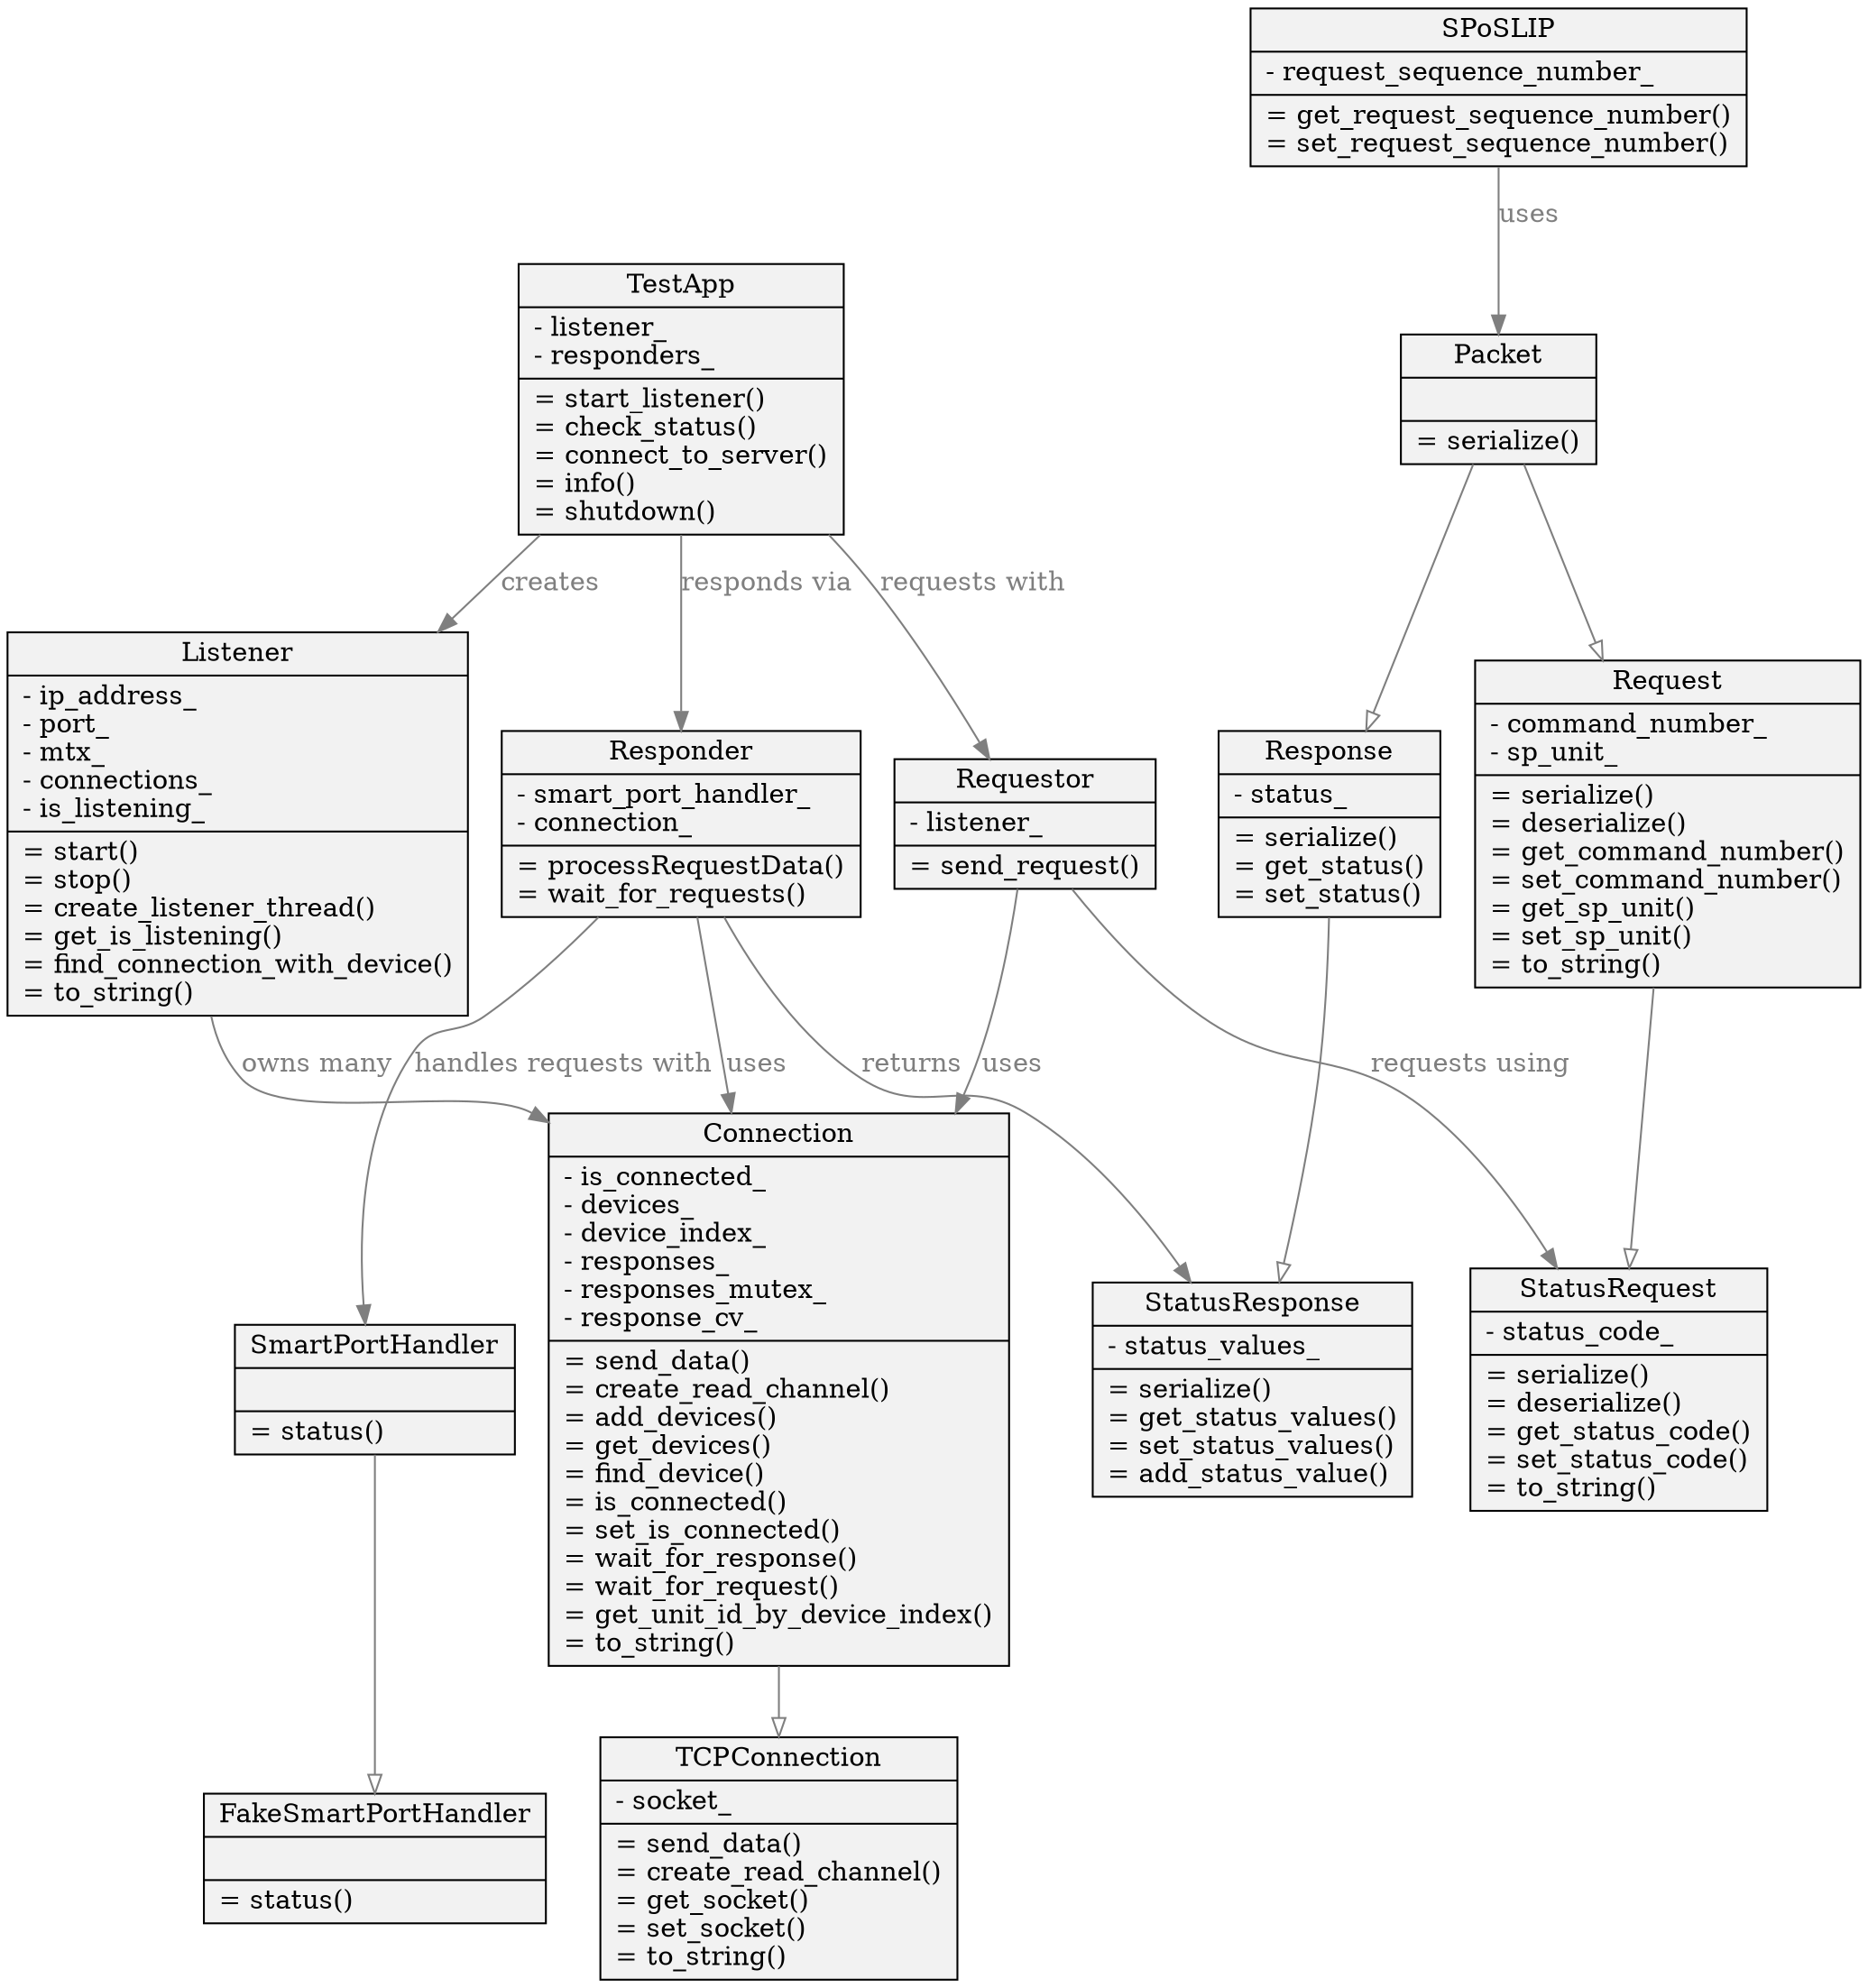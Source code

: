 digraph G {
  node [shape=record, style=filled, fillcolor=gray95]
  edge [color=gray50, fontcolor=gray50]

  Connection [label="{Connection|- is_connected_\l- devices_\l- device_index_\l- responses_\l- responses_mutex_\l- response_cv_\l| = send_data()\l= create_read_channel()\l= add_devices()\l= get_devices()\l= find_device()\l= is_connected()\l= set_is_connected()\l= wait_for_response()\l= wait_for_request()\l= get_unit_id_by_device_index()\l= to_string()\l}"]
  TCPConnection [label="{TCPConnection|- socket_\l| = send_data()\l= create_read_channel()\l= get_socket()\l= set_socket()\l= to_string()\l}"]
  Listener [label="{Listener|- ip_address_\l- port_\l- mtx_\l- connections_\l- is_listening_\l| = start()\l= stop()\l= create_listener_thread()\l= get_is_listening()\l= find_connection_with_device()\l= to_string()\l}"]
  TestApp [label="{TestApp|- listener_\l- responders_\l| = start_listener()\l= check_status()\l= connect_to_server()\l= info()\l= shutdown()\l}"]
  Requestor [label="{Requestor|- listener_\l| = send_request()\l}"]
  Packet [label="{Packet|| = serialize()\l}"]
  Request [label="{Request|- command_number_\l- sp_unit_\l| = serialize()\l= deserialize()\l= get_command_number()\l= set_command_number()\l= get_sp_unit()\l= set_sp_unit()\l= to_string()\l}"]
  StatusRequest [label="{StatusRequest|- status_code_\l| = serialize()\l= deserialize()\l= get_status_code()\l= set_status_code()\l= to_string()\l}"]
  Response [label="{Response|- status_\l| = serialize()\l= get_status()\l= set_status()\l}"]
  StatusResponse [label="{StatusResponse|- status_values_\l| = serialize()\l= get_status_values()\l= set_status_values()\l= add_status_value()\l}"]
  SmartPortHandler [label="{SmartPortHandler|| = status()\l}"]
  FakeSmartPortHandler [label="{FakeSmartPortHandler|| = status()\l}"]
  Responder [label="{Responder|- smart_port_handler_\l- connection_\l| = processRequestData()\l= wait_for_requests()\l}"]
  SPoSLIP [label="{SPoSLIP|- request_sequence_number_\l| = get_request_sequence_number()\l= set_request_sequence_number()\l}"]

  Connection -> TCPConnection [arrowhead=onormal]
  Packet -> Request [arrowhead=onormal]
  Packet -> Response [arrowhead=onormal]
  Request -> StatusRequest [arrowhead=onormal]
  Response -> StatusResponse [arrowhead=onormal]
  SmartPortHandler -> FakeSmartPortHandler [arrowhead=onormal]

  TestApp -> Listener [label="creates"]
  TestApp -> Responder [label="responds via"]
  TestApp -> Requestor [label="requests with"]
  Listener -> Connection [label="owns many"]
  Requestor -> Connection [label="uses"]
  Requestor -> StatusRequest [label="requests using"]
  Responder -> SmartPortHandler [label="handles requests with"]
  Responder -> StatusResponse [label="returns"]
  Responder -> Connection [label="uses"]
  SPoSLIP -> Packet [label="uses"]
}
